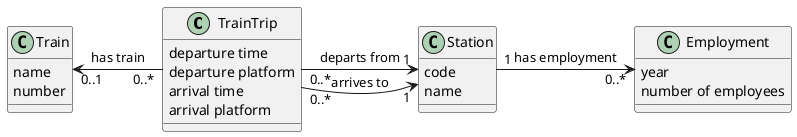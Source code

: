 @startuml
    class TrainTrip {
        departure time
        departure platform
        arrival time
        arrival platform
    }
    
    class Station {
        code
        name
    }
    
    class Employment {
        year
        number of employees
    }
    
    class Train {
        name
        number
    }
    
    TrainTrip "0..*" -right-> "1" Station : departs from
    TrainTrip "0..*" -right-> "1" Station : arrives to
    TrainTrip "0..*" -left-> "0..1" Train : has train
    Station "1" -right-> "0..*" Employment : has employment
@enduml